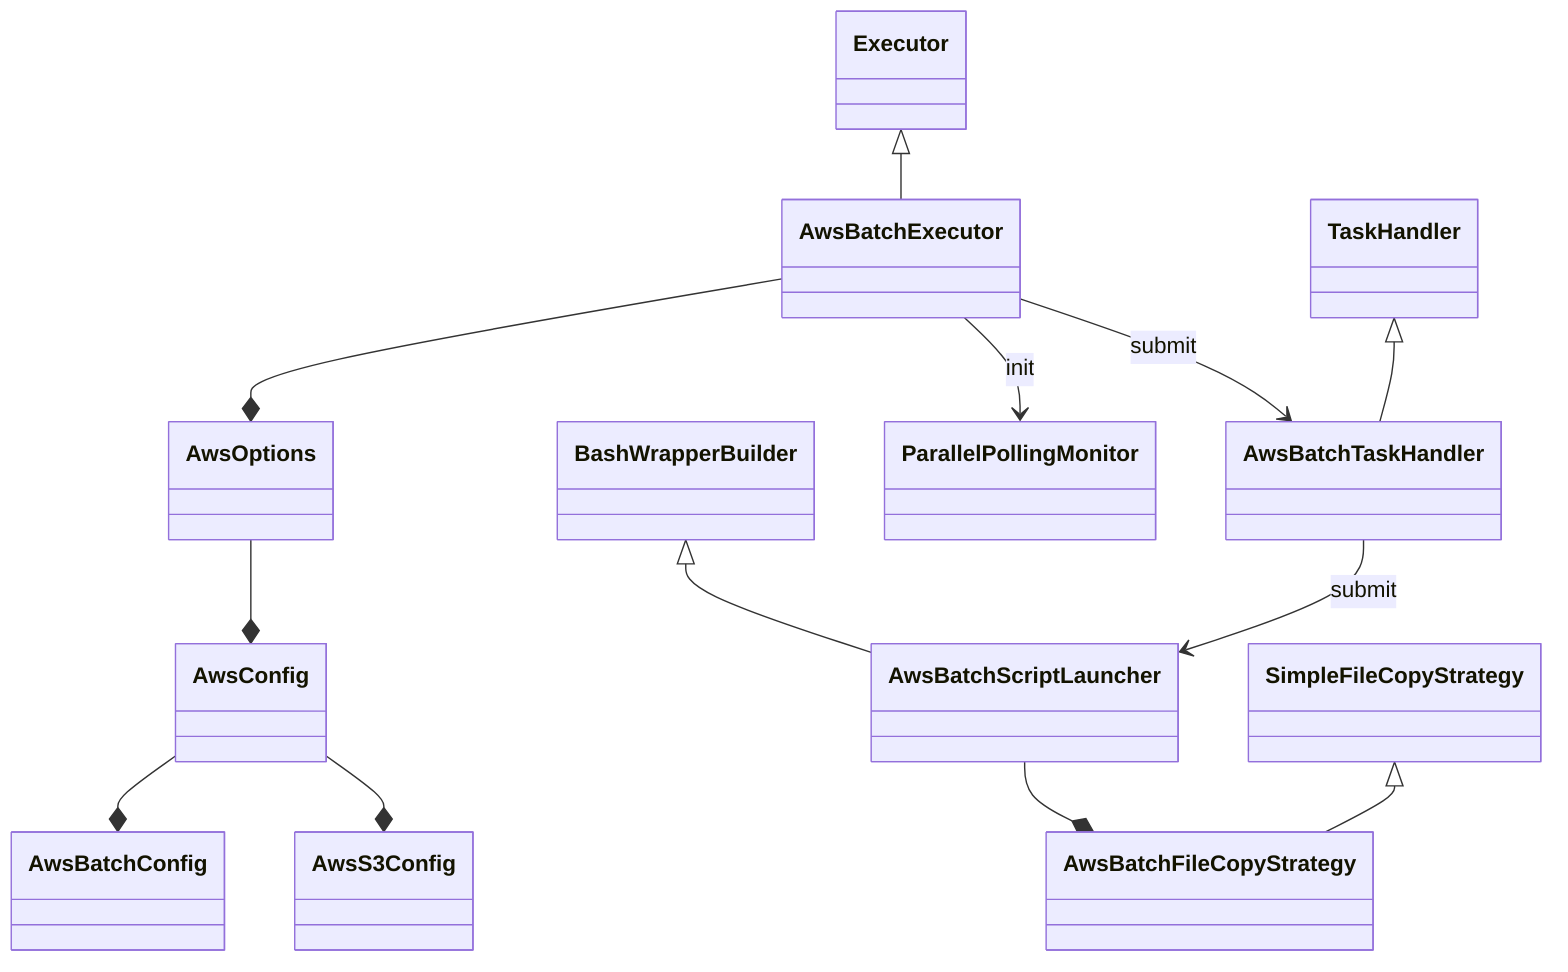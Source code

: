 classDiagram
    %%
    %% nextflow.cloud.aws
    %%
    Executor <|-- AwsBatchExecutor
    TaskHandler <|-- AwsBatchTaskHandler
    BashWrapperBuilder <|-- AwsBatchScriptLauncher

    AwsBatchExecutor --* AwsOptions
    AwsOptions --* AwsConfig
    AwsConfig --* AwsBatchConfig
    AwsConfig --* AwsS3Config

    AwsBatchExecutor --> ParallelPollingMonitor : init
    AwsBatchExecutor --> AwsBatchTaskHandler : submit
    AwsBatchTaskHandler --> AwsBatchScriptLauncher : submit

    SimpleFileCopyStrategy <|-- AwsBatchFileCopyStrategy
    AwsBatchScriptLauncher --* AwsBatchFileCopyStrategy